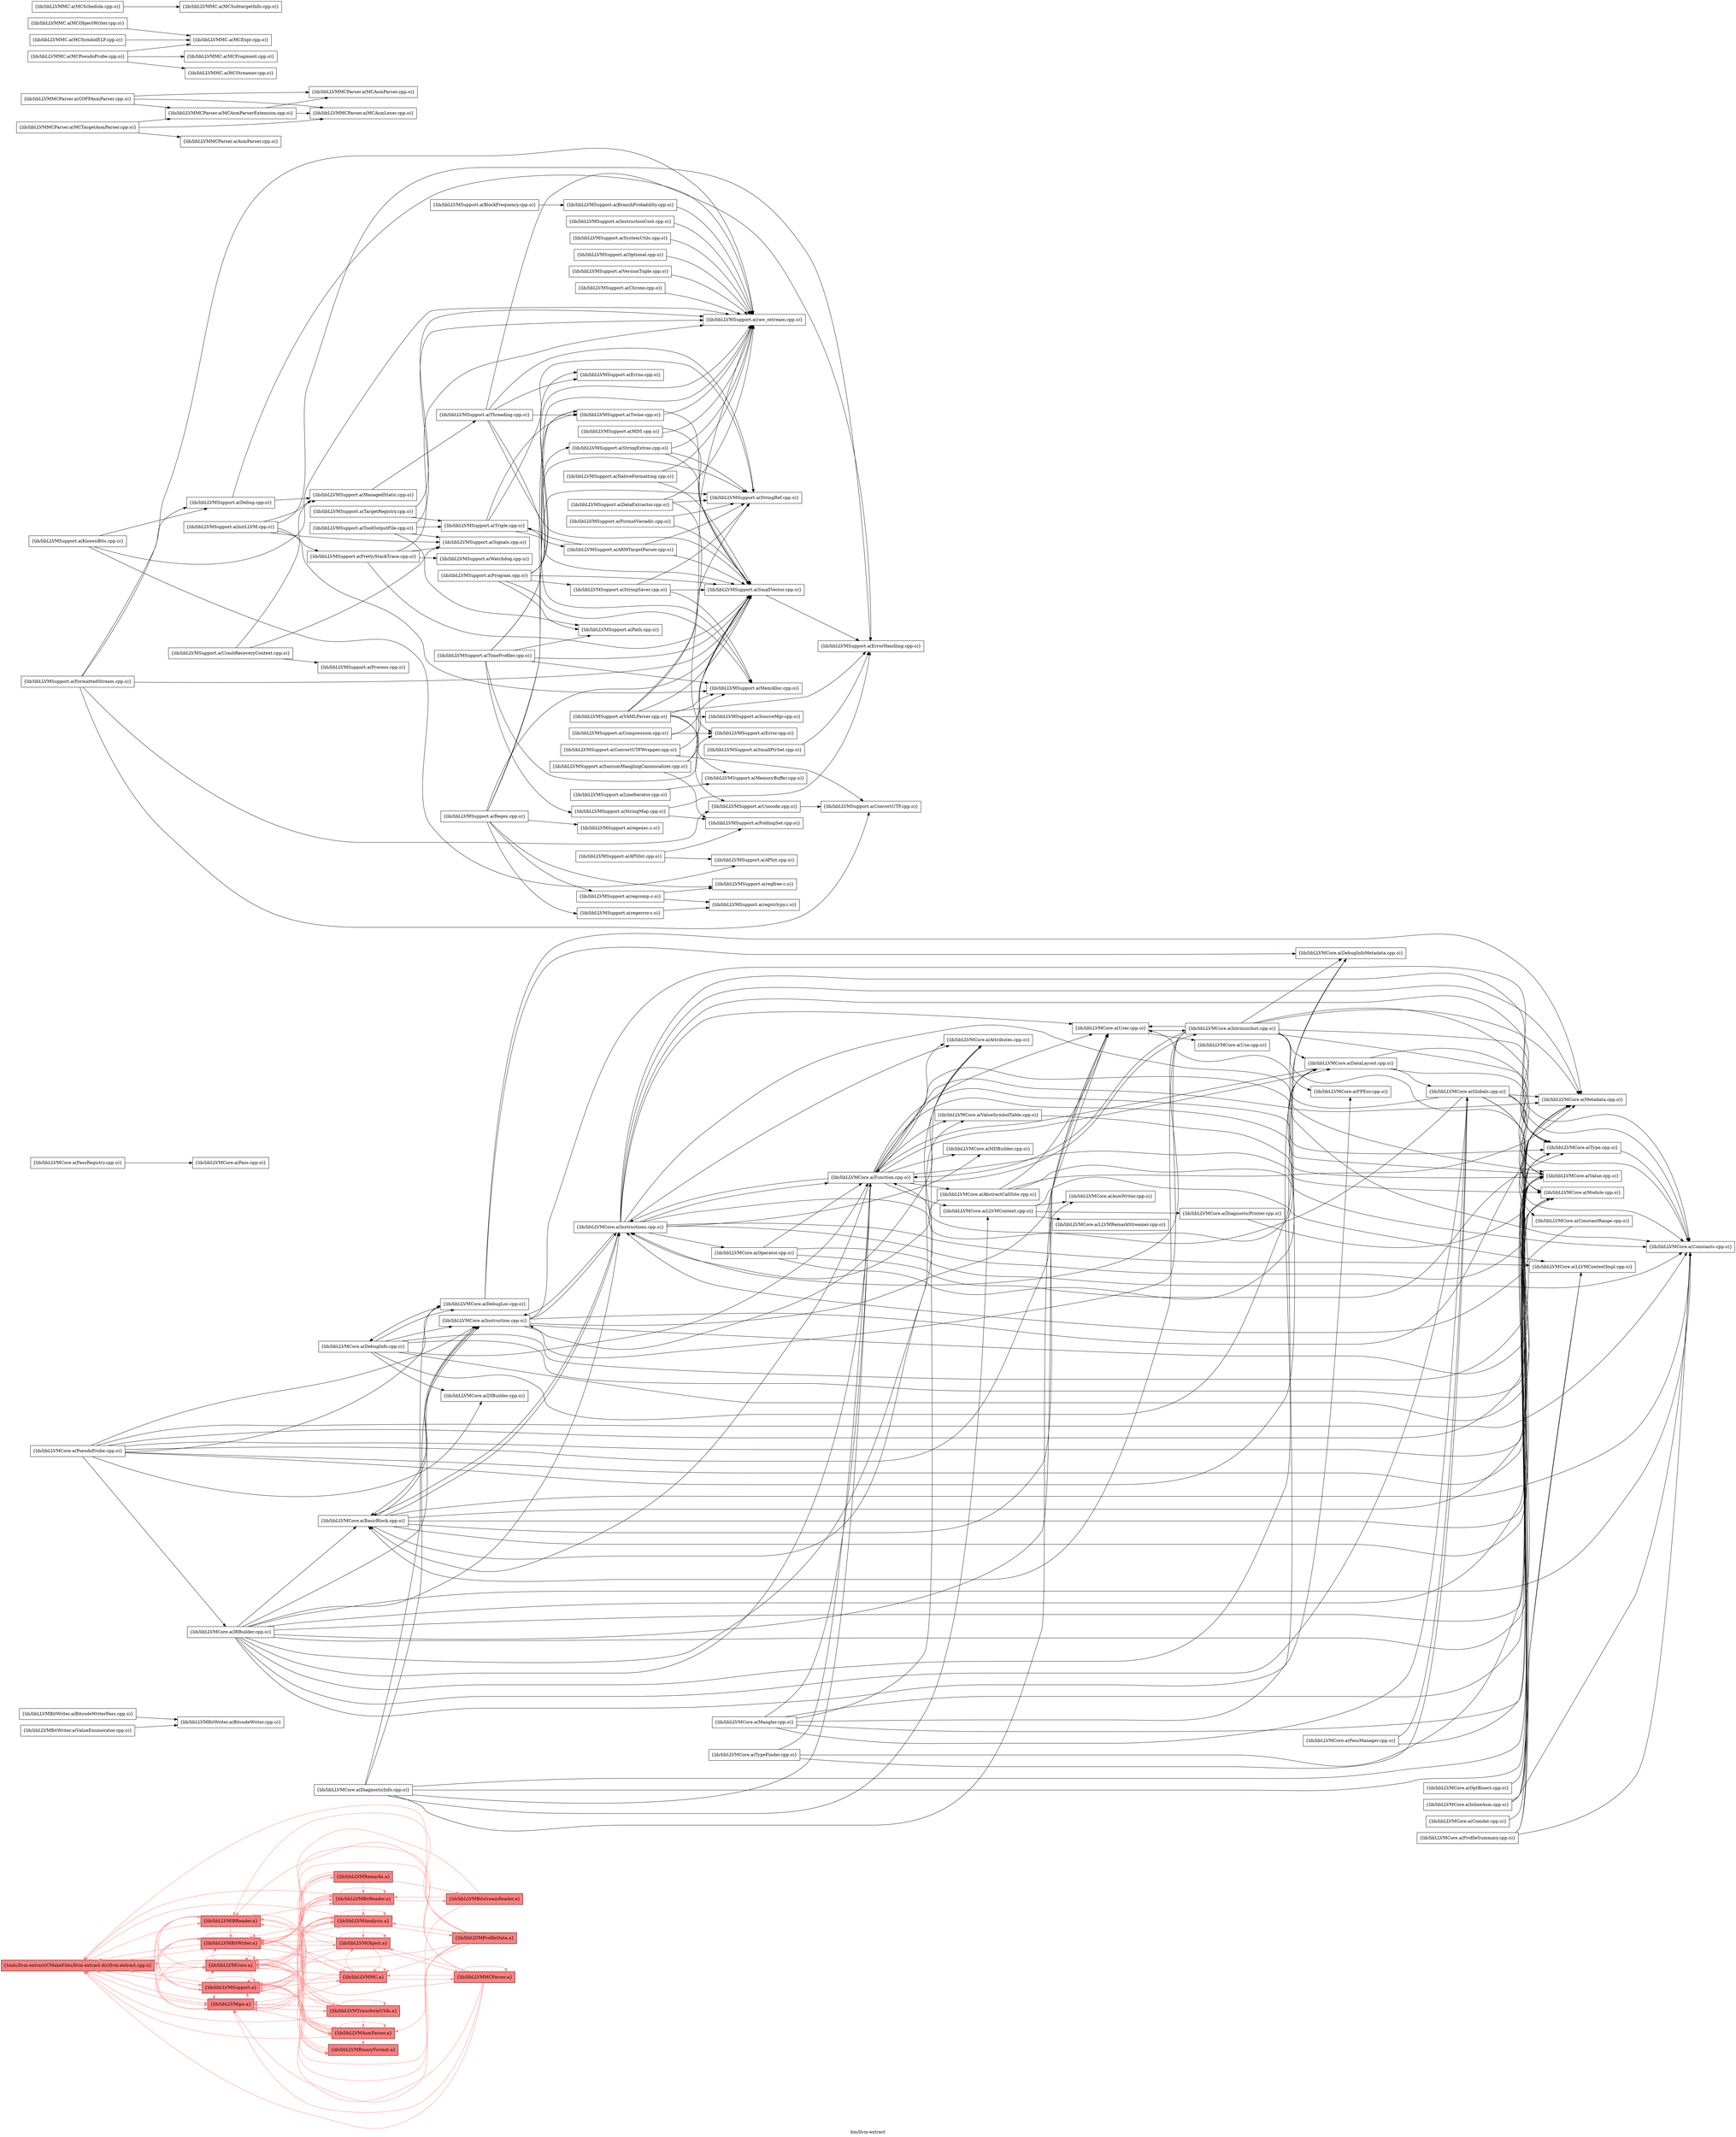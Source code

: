 digraph "bin/llvm-extract" {
	label="bin/llvm-extract";
	rankdir="LR"
	{ rank=same; Node0x55b0ebd87ef8;  }
	{ rank=same; Node0x55b0ebd87db8; Node0x55b0ebd86e68; Node0x55b0ebd87458; Node0x55b0ebd88c68; Node0x55b0ebd891b8;  }
	{ rank=same; Node0x55b0ebd8e2a8; Node0x55b0ebd8c098; Node0x55b0ebd8cea8; Node0x55b0ebd89b18; Node0x55b0ebd89f28; Node0x55b0ebd8f568; Node0x55b0ebd8cdb8; Node0x55b0ebd8c4a8;  }

	Node0x55b0ebd87ef8 [shape=record,shape=box,style=filled,fillcolor="1.000000 0.5 1",group=1,label="{tools/llvm-extract/CMakeFiles/llvm-extract.dir/llvm-extract.cpp.o}"];
	Node0x55b0ebd87ef8 -> Node0x55b0ebd87db8[color="1.000000 0.5 1"];
	Node0x55b0ebd87ef8 -> Node0x55b0ebd86e68[color="1.000000 0.5 1"];
	Node0x55b0ebd87ef8 -> Node0x55b0ebd87458[color="1.000000 0.5 1"];
	Node0x55b0ebd87ef8 -> Node0x55b0ebd88c68[color="1.000000 0.5 1"];
	Node0x55b0ebd87ef8 -> Node0x55b0ebd891b8[color="1.000000 0.5 1"];
	Node0x55b0ebd87db8 [shape=record,shape=box,style=filled,fillcolor="1.000000 0.5 1",group=1,label="{lib/libLLVMBitWriter.a}"];
	Node0x55b0ebd87db8 -> Node0x55b0ebd86e68[color="1.000000 0.5 1"];
	Node0x55b0ebd87db8 -> Node0x55b0ebd891b8[color="1.000000 0.5 1"];
	Node0x55b0ebd87db8 -> Node0x55b0ebd8e2a8[color="1.000000 0.5 1"];
	Node0x55b0ebd87db8 -> Node0x55b0ebd87ef8[color="1.000000 0.5 1"];
	Node0x55b0ebd87db8 -> Node0x55b0ebd87db8[color="1.000000 0.5 1"];
	Node0x55b0ebd87db8 -> Node0x55b0ebd8c098[color="1.000000 0.5 1"];
	Node0x55b0ebd87db8 -> Node0x55b0ebd8cea8[color="1.000000 0.5 1"];
	Node0x55b0ebd86e68 [shape=record,shape=box,style=filled,fillcolor="1.000000 0.5 1",group=1,label="{lib/libLLVMCore.a}"];
	Node0x55b0ebd86e68 -> Node0x55b0ebd87ef8[color="1.000000 0.5 1"];
	Node0x55b0ebd86e68 -> Node0x55b0ebd87db8[color="1.000000 0.5 1"];
	Node0x55b0ebd86e68 -> Node0x55b0ebd86e68[color="1.000000 0.5 1"];
	Node0x55b0ebd86e68 -> Node0x55b0ebd891b8[color="1.000000 0.5 1"];
	Node0x55b0ebd86e68 -> Node0x55b0ebd89b18[color="1.000000 0.5 1"];
	Node0x55b0ebd86e68 -> Node0x55b0ebd89f28[color="1.000000 0.5 1"];
	Node0x55b0ebd86e68 -> Node0x55b0ebd8f568[color="1.000000 0.5 1"];
	Node0x55b0ebd86e68 -> Node0x55b0ebd87458[color="1.000000 0.5 1"];
	Node0x55b0ebd87458 [shape=record,shape=box,style=filled,fillcolor="1.000000 0.5 1",group=1,label="{lib/libLLVMipo.a}"];
	Node0x55b0ebd87458 -> Node0x55b0ebd87ef8[color="1.000000 0.5 1"];
	Node0x55b0ebd87458 -> Node0x55b0ebd87db8[color="1.000000 0.5 1"];
	Node0x55b0ebd87458 -> Node0x55b0ebd86e68[color="1.000000 0.5 1"];
	Node0x55b0ebd87458 -> Node0x55b0ebd891b8[color="1.000000 0.5 1"];
	Node0x55b0ebd87458 -> Node0x55b0ebd8cdb8[color="1.000000 0.5 1"];
	Node0x55b0ebd87458 -> Node0x55b0ebd8e2a8[color="1.000000 0.5 1"];
	Node0x55b0ebd88c68 [shape=record,shape=box,style=filled,fillcolor="1.000000 0.5 1",group=1,label="{lib/libLLVMIRReader.a}"];
	Node0x55b0ebd88c68 -> Node0x55b0ebd87db8[color="1.000000 0.5 1"];
	Node0x55b0ebd88c68 -> Node0x55b0ebd86e68[color="1.000000 0.5 1"];
	Node0x55b0ebd88c68 -> Node0x55b0ebd87458[color="1.000000 0.5 1"];
	Node0x55b0ebd88c68 -> Node0x55b0ebd891b8[color="1.000000 0.5 1"];
	Node0x55b0ebd88c68 -> Node0x55b0ebd8f568[color="1.000000 0.5 1"];
	Node0x55b0ebd88c68 -> Node0x55b0ebd8c4a8[color="1.000000 0.5 1"];
	Node0x55b0ebd891b8 [shape=record,shape=box,style=filled,fillcolor="1.000000 0.5 1",group=1,label="{lib/libLLVMSupport.a}"];
	Node0x55b0ebd891b8 -> Node0x55b0ebd87db8[color="1.000000 0.5 1"];
	Node0x55b0ebd891b8 -> Node0x55b0ebd86e68[color="1.000000 0.5 1"];
	Node0x55b0ebd891b8 -> Node0x55b0ebd891b8[color="1.000000 0.5 1"];
	Node0x55b0ebd891b8 -> Node0x55b0ebd87ef8[color="1.000000 0.5 1"];
	Node0x55b0ebd891b8 -> Node0x55b0ebd87458[color="1.000000 0.5 1"];
	Node0x55b0ebd891b8 -> Node0x55b0ebd88c68[color="1.000000 0.5 1"];
	Node0x55b0ebd891b8 -> Node0x55b0ebd8c4a8[color="1.000000 0.5 1"];
	Node0x55b0ebd891b8 -> Node0x55b0ebd8e2a8[color="1.000000 0.5 1"];
	Node0x55b0ebd891b8 -> Node0x55b0ebd8cea8[color="1.000000 0.5 1"];
	Node0x55b0ebd89208 [shape=record,shape=box,group=0,label="{lib/libLLVMBitWriter.a(BitcodeWriterPass.cpp.o)}"];
	Node0x55b0ebd89208 -> Node0x55b0ebd8f1a8;
	Node0x55b0ebd8f1a8 [shape=record,shape=box,group=0,label="{lib/libLLVMBitWriter.a(BitcodeWriter.cpp.o)}"];
	Node0x55b0ebd8e2a8 [shape=record,shape=box,style=filled,fillcolor="1.000000 0.5 1",group=1,label="{lib/libLLVMAnalysis.a}"];
	Node0x55b0ebd8e2a8 -> Node0x55b0ebd87ef8[color="1.000000 0.5 1"];
	Node0x55b0ebd8e2a8 -> Node0x55b0ebd87db8[color="1.000000 0.5 1"];
	Node0x55b0ebd8e2a8 -> Node0x55b0ebd86e68[color="1.000000 0.5 1"];
	Node0x55b0ebd8e2a8 -> Node0x55b0ebd891b8[color="1.000000 0.5 1"];
	Node0x55b0ebd8e2a8 -> Node0x55b0ebd8f568[color="1.000000 0.5 1"];
	Node0x55b0ebd8e2a8 -> Node0x55b0ebd8e2a8[color="1.000000 0.5 1"];
	Node0x55b0ebd8e2a8 -> Node0x55b0ebd8cdb8[color="1.000000 0.5 1"];
	Node0x55b0ebd8e2a8 -> Node0x55b0ebd8c098[color="1.000000 0.5 1"];
	Node0x55b0ebd8e2a8 -> Node0x55b0ebd8b878[color="1.000000 0.5 1"];
	Node0x55b0ebd8e2a8 -> Node0x55b0ebd87458[color="1.000000 0.5 1"];
	Node0x55b0ebd8c098 [shape=record,shape=box,style=filled,fillcolor="1.000000 0.5 1",group=1,label="{lib/libLLVMObject.a}"];
	Node0x55b0ebd8c098 -> Node0x55b0ebd87db8[color="1.000000 0.5 1"];
	Node0x55b0ebd8c098 -> Node0x55b0ebd86e68[color="1.000000 0.5 1"];
	Node0x55b0ebd8c098 -> Node0x55b0ebd88c68[color="1.000000 0.5 1"];
	Node0x55b0ebd8c098 -> Node0x55b0ebd891b8[color="1.000000 0.5 1"];
	Node0x55b0ebd8c098 -> Node0x55b0ebd8c098[color="1.000000 0.5 1"];
	Node0x55b0ebd8c098 -> Node0x55b0ebd8c4a8[color="1.000000 0.5 1"];
	Node0x55b0ebd8c098 -> Node0x55b0ebd8cea8[color="1.000000 0.5 1"];
	Node0x55b0ebd8c098 -> Node0x55b0ebd8c9f8[color="1.000000 0.5 1"];
	Node0x55b0ebd8cea8 [shape=record,shape=box,style=filled,fillcolor="1.000000 0.5 1",group=1,label="{lib/libLLVMMC.a}"];
	Node0x55b0ebd8cea8 -> Node0x55b0ebd86e68[color="1.000000 0.5 1"];
	Node0x55b0ebd8cea8 -> Node0x55b0ebd891b8[color="1.000000 0.5 1"];
	Node0x55b0ebd8cea8 -> Node0x55b0ebd8c098[color="1.000000 0.5 1"];
	Node0x55b0ebd8cea8 -> Node0x55b0ebd8cea8[color="1.000000 0.5 1"];
	Node0x55b0ebd8cea8 -> Node0x55b0ebd87db8[color="1.000000 0.5 1"];
	Node0x55b0ebd8cea8 -> Node0x55b0ebd88c68[color="1.000000 0.5 1"];
	Node0x55b0ebd8cea8 -> Node0x55b0ebd8c9f8[color="1.000000 0.5 1"];
	Node0x55b0ebd8cea8 -> Node0x55b0ebd89b18[color="1.000000 0.5 1"];
	Node0x55b0ebd8cea8 -> Node0x55b0ebd87458[color="1.000000 0.5 1"];
	Node0x55b0ebd8f8d8 [shape=record,shape=box,group=0,label="{lib/libLLVMBitWriter.a(ValueEnumerator.cpp.o)}"];
	Node0x55b0ebd8f8d8 -> Node0x55b0ebd8f1a8;
	Node0x55b0ebd89b18 [shape=record,shape=box,style=filled,fillcolor="1.000000 0.5 1",group=1,label="{lib/libLLVMBinaryFormat.a}"];
	Node0x55b0ebd89b18 -> Node0x55b0ebd86e68[color="1.000000 0.5 1"];
	Node0x55b0ebd89b18 -> Node0x55b0ebd891b8[color="1.000000 0.5 1"];
	Node0x55b0ebd89438 [shape=record,shape=box,group=0,label="{lib/libLLVMCore.a(BasicBlock.cpp.o)}"];
	Node0x55b0ebd89438 -> Node0x55b0ebd8fe28;
	Node0x55b0ebd89438 -> Node0x55b0ebd871d8;
	Node0x55b0ebd89438 -> Node0x55b0ebd89258;
	Node0x55b0ebd89438 -> Node0x55b0ebd8c7c8;
	Node0x55b0ebd89438 -> Node0x55b0ebd908c8;
	Node0x55b0ebd89438 -> Node0x55b0ebd8f298;
	Node0x55b0ebd89438 -> Node0x55b0ebd8d718;
	Node0x55b0ebd89438 -> Node0x55b0ebd8cd68;
	Node0x55b0ebd8fe28 [shape=record,shape=box,group=0,label="{lib/libLLVMCore.a(Constants.cpp.o)}"];
	Node0x55b0ebd871d8 [shape=record,shape=box,group=0,label="{lib/libLLVMCore.a(Instruction.cpp.o)}"];
	Node0x55b0ebd871d8 -> Node0x55b0ebd907d8;
	Node0x55b0ebd871d8 -> Node0x55b0ebd89438;
	Node0x55b0ebd871d8 -> Node0x55b0ebd8fe28;
	Node0x55b0ebd871d8 -> Node0x55b0ebd89258;
	Node0x55b0ebd871d8 -> Node0x55b0ebd8c7c8;
	Node0x55b0ebd871d8 -> Node0x55b0ebd8f298;
	Node0x55b0ebd871d8 -> Node0x55b0ebd8d718;
	Node0x55b0ebd89258 [shape=record,shape=box,group=0,label="{lib/libLLVMCore.a(Instructions.cpp.o)}"];
	Node0x55b0ebd89258 -> Node0x55b0ebd907d8;
	Node0x55b0ebd89258 -> Node0x55b0ebd89438;
	Node0x55b0ebd89258 -> Node0x55b0ebd8fe28;
	Node0x55b0ebd89258 -> Node0x55b0ebd8d808;
	Node0x55b0ebd89258 -> Node0x55b0ebd8dee8;
	Node0x55b0ebd89258 -> Node0x55b0ebd871d8;
	Node0x55b0ebd89258 -> Node0x55b0ebd89d98;
	Node0x55b0ebd89258 -> Node0x55b0ebd8bbe8;
	Node0x55b0ebd89258 -> Node0x55b0ebd8c7c8;
	Node0x55b0ebd89258 -> Node0x55b0ebd8cef8;
	Node0x55b0ebd89258 -> Node0x55b0ebd8d2b8;
	Node0x55b0ebd89258 -> Node0x55b0ebd908c8;
	Node0x55b0ebd89258 -> Node0x55b0ebd8f298;
	Node0x55b0ebd89258 -> Node0x55b0ebd8d718;
	Node0x55b0ebd8c7c8 [shape=record,shape=box,group=0,label="{lib/libLLVMCore.a(Metadata.cpp.o)}"];
	Node0x55b0ebd908c8 [shape=record,shape=box,group=0,label="{lib/libLLVMCore.a(Type.cpp.o)}"];
	Node0x55b0ebd908c8 -> Node0x55b0ebd8fe28;
	Node0x55b0ebd8f298 [shape=record,shape=box,group=0,label="{lib/libLLVMCore.a(User.cpp.o)}"];
	Node0x55b0ebd8f298 -> Node0x55b0ebd88ad8;
	Node0x55b0ebd8f298 -> Node0x55b0ebd8f018;
	Node0x55b0ebd8d718 [shape=record,shape=box,group=0,label="{lib/libLLVMCore.a(Value.cpp.o)}"];
	Node0x55b0ebd8cd68 [shape=record,shape=box,group=0,label="{lib/libLLVMCore.a(ValueSymbolTable.cpp.o)}"];
	Node0x55b0ebd8cd68 -> Node0x55b0ebd8d718;
	Node0x55b0ebd88cb8 [shape=record,shape=box,group=0,label="{lib/libLLVMCore.a(Comdat.cpp.o)}"];
	Node0x55b0ebd88cb8 -> Node0x55b0ebd8cef8;
	Node0x55b0ebd8cef8 [shape=record,shape=box,group=0,label="{lib/libLLVMCore.a(Module.cpp.o)}"];
	Node0x55b0ebd88588 [shape=record,shape=box,group=0,label="{lib/libLLVMCore.a(ConstantRange.cpp.o)}"];
	Node0x55b0ebd88588 -> Node0x55b0ebd89258;
	Node0x55b0ebd8ec58 [shape=record,shape=box,group=0,label="{lib/libLLVMCore.a(DebugLoc.cpp.o)}"];
	Node0x55b0ebd8ec58 -> Node0x55b0ebd90cd8;
	Node0x55b0ebd8ec58 -> Node0x55b0ebd8f3d8;
	Node0x55b0ebd8ec58 -> Node0x55b0ebd8c7c8;
	Node0x55b0ebd90cd8 [shape=record,shape=box,group=0,label="{lib/libLLVMCore.a(DebugInfoMetadata.cpp.o)}"];
	Node0x55b0ebd8f3d8 [shape=record,shape=box,group=0,label="{lib/libLLVMCore.a(DebugInfo.cpp.o)}"];
	Node0x55b0ebd8f3d8 -> Node0x55b0ebd90cd8;
	Node0x55b0ebd8f3d8 -> Node0x55b0ebd8ec58;
	Node0x55b0ebd8f3d8 -> Node0x55b0ebd8f928;
	Node0x55b0ebd8f3d8 -> Node0x55b0ebd8d808;
	Node0x55b0ebd8f3d8 -> Node0x55b0ebd871d8;
	Node0x55b0ebd8f3d8 -> Node0x55b0ebd8c7c8;
	Node0x55b0ebd8f3d8 -> Node0x55b0ebd8cef8;
	Node0x55b0ebd8f3d8 -> Node0x55b0ebd8d718;
	Node0x55b0ebd8f928 [shape=record,shape=box,group=0,label="{lib/libLLVMCore.a(DIBuilder.cpp.o)}"];
	Node0x55b0ebd8d808 [shape=record,shape=box,group=0,label="{lib/libLLVMCore.a(Function.cpp.o)}"];
	Node0x55b0ebd8d808 -> Node0x55b0ebd907d8;
	Node0x55b0ebd8d808 -> Node0x55b0ebd89438;
	Node0x55b0ebd8d808 -> Node0x55b0ebd8fe28;
	Node0x55b0ebd8d808 -> Node0x55b0ebd8dee8;
	Node0x55b0ebd8d808 -> Node0x55b0ebd8e988;
	Node0x55b0ebd8d808 -> Node0x55b0ebd89258;
	Node0x55b0ebd8d808 -> Node0x55b0ebd88ad8;
	Node0x55b0ebd8d808 -> Node0x55b0ebd88628;
	Node0x55b0ebd8d808 -> Node0x55b0ebd8bbe8;
	Node0x55b0ebd8d808 -> Node0x55b0ebd8c7c8;
	Node0x55b0ebd8d808 -> Node0x55b0ebd8cef8;
	Node0x55b0ebd8d808 -> Node0x55b0ebd908c8;
	Node0x55b0ebd8d808 -> Node0x55b0ebd8f298;
	Node0x55b0ebd8d808 -> Node0x55b0ebd8d718;
	Node0x55b0ebd8d808 -> Node0x55b0ebd8cd68;
	Node0x55b0ebd907d8 [shape=record,shape=box,group=0,label="{lib/libLLVMCore.a(Attributes.cpp.o)}"];
	Node0x55b0ebd8dee8 [shape=record,shape=box,group=0,label="{lib/libLLVMCore.a(DataLayout.cpp.o)}"];
	Node0x55b0ebd8dee8 -> Node0x55b0ebd8d808;
	Node0x55b0ebd8dee8 -> Node0x55b0ebd90468;
	Node0x55b0ebd8dee8 -> Node0x55b0ebd8cef8;
	Node0x55b0ebd8dee8 -> Node0x55b0ebd908c8;
	Node0x55b0ebd8e988 [shape=record,shape=box,group=0,label="{lib/libLLVMCore.a(AbstractCallSite.cpp.o)}"];
	Node0x55b0ebd8e988 -> Node0x55b0ebd8fe28;
	Node0x55b0ebd8e988 -> Node0x55b0ebd89258;
	Node0x55b0ebd8e988 -> Node0x55b0ebd8c7c8;
	Node0x55b0ebd8e988 -> Node0x55b0ebd8f298;
	Node0x55b0ebd88ad8 [shape=record,shape=box,group=0,label="{lib/libLLVMCore.a(IntrinsicInst.cpp.o)}"];
	Node0x55b0ebd88ad8 -> Node0x55b0ebd89438;
	Node0x55b0ebd88ad8 -> Node0x55b0ebd8fe28;
	Node0x55b0ebd88ad8 -> Node0x55b0ebd90cd8;
	Node0x55b0ebd88ad8 -> Node0x55b0ebd8d808;
	Node0x55b0ebd88ad8 -> Node0x55b0ebd8dee8;
	Node0x55b0ebd88ad8 -> Node0x55b0ebd88128;
	Node0x55b0ebd88ad8 -> Node0x55b0ebd871d8;
	Node0x55b0ebd88ad8 -> Node0x55b0ebd89258;
	Node0x55b0ebd88ad8 -> Node0x55b0ebd8c7c8;
	Node0x55b0ebd88ad8 -> Node0x55b0ebd8cef8;
	Node0x55b0ebd88ad8 -> Node0x55b0ebd908c8;
	Node0x55b0ebd88ad8 -> Node0x55b0ebd8f298;
	Node0x55b0ebd88ad8 -> Node0x55b0ebd8d718;
	Node0x55b0ebd88628 [shape=record,shape=box,group=0,label="{lib/libLLVMCore.a(LLVMContext.cpp.o)}"];
	Node0x55b0ebd88628 -> Node0x55b0ebd8eca8;
	Node0x55b0ebd88628 -> Node0x55b0ebd8a608;
	Node0x55b0ebd88628 -> Node0x55b0ebd89d98;
	Node0x55b0ebd88628 -> Node0x55b0ebd8ac98;
	Node0x55b0ebd8bbe8 [shape=record,shape=box,group=0,label="{lib/libLLVMCore.a(MDBuilder.cpp.o)}"];
	Node0x55b0ebd90468 [shape=record,shape=box,group=0,label="{lib/libLLVMCore.a(Globals.cpp.o)}"];
	Node0x55b0ebd90468 -> Node0x55b0ebd88588;
	Node0x55b0ebd90468 -> Node0x55b0ebd8fe28;
	Node0x55b0ebd90468 -> Node0x55b0ebd8d808;
	Node0x55b0ebd90468 -> Node0x55b0ebd8c7c8;
	Node0x55b0ebd90468 -> Node0x55b0ebd8cef8;
	Node0x55b0ebd90468 -> Node0x55b0ebd908c8;
	Node0x55b0ebd90468 -> Node0x55b0ebd8f298;
	Node0x55b0ebd90468 -> Node0x55b0ebd8d718;
	Node0x55b0ebd90288 [shape=record,shape=box,group=0,label="{lib/libLLVMCore.a(IRBuilder.cpp.o)}"];
	Node0x55b0ebd90288 -> Node0x55b0ebd907d8;
	Node0x55b0ebd90288 -> Node0x55b0ebd89438;
	Node0x55b0ebd90288 -> Node0x55b0ebd8fe28;
	Node0x55b0ebd90288 -> Node0x55b0ebd8d808;
	Node0x55b0ebd90288 -> Node0x55b0ebd8dee8;
	Node0x55b0ebd90288 -> Node0x55b0ebd90468;
	Node0x55b0ebd90288 -> Node0x55b0ebd88128;
	Node0x55b0ebd90288 -> Node0x55b0ebd871d8;
	Node0x55b0ebd90288 -> Node0x55b0ebd89258;
	Node0x55b0ebd90288 -> Node0x55b0ebd8c7c8;
	Node0x55b0ebd90288 -> Node0x55b0ebd908c8;
	Node0x55b0ebd90288 -> Node0x55b0ebd8f298;
	Node0x55b0ebd90288 -> Node0x55b0ebd8d718;
	Node0x55b0ebd88128 [shape=record,shape=box,group=0,label="{lib/libLLVMCore.a(FPEnv.cpp.o)}"];
	Node0x55b0ebd89d98 [shape=record,shape=box,group=0,label="{lib/libLLVMCore.a(LLVMContextImpl.cpp.o)}"];
	Node0x55b0ebd8d2b8 [shape=record,shape=box,group=0,label="{lib/libLLVMCore.a(Operator.cpp.o)}"];
	Node0x55b0ebd8d2b8 -> Node0x55b0ebd8fe28;
	Node0x55b0ebd8d2b8 -> Node0x55b0ebd8d808;
	Node0x55b0ebd8d2b8 -> Node0x55b0ebd8dee8;
	Node0x55b0ebd8d2b8 -> Node0x55b0ebd908c8;
	Node0x55b0ebd8eca8 [shape=record,shape=box,group=0,label="{lib/libLLVMCore.a(AsmWriter.cpp.o)}"];
	Node0x55b0ebd8a608 [shape=record,shape=box,group=0,label="{lib/libLLVMCore.a(DiagnosticPrinter.cpp.o)}"];
	Node0x55b0ebd8a608 -> Node0x55b0ebd8d718;
	Node0x55b0ebd8ac98 [shape=record,shape=box,group=0,label="{lib/libLLVMCore.a(LLVMRemarkStreamer.cpp.o)}"];
	Node0x55b0ebd89de8 [shape=record,shape=box,group=0,label="{lib/libLLVMCore.a(DiagnosticInfo.cpp.o)}"];
	Node0x55b0ebd89de8 -> Node0x55b0ebd8eca8;
	Node0x55b0ebd89de8 -> Node0x55b0ebd8ec58;
	Node0x55b0ebd89de8 -> Node0x55b0ebd8d808;
	Node0x55b0ebd89de8 -> Node0x55b0ebd871d8;
	Node0x55b0ebd89de8 -> Node0x55b0ebd88628;
	Node0x55b0ebd89de8 -> Node0x55b0ebd8c7c8;
	Node0x55b0ebd89de8 -> Node0x55b0ebd8d718;
	Node0x55b0ebd89f28 [shape=record,shape=box,style=filled,fillcolor="1.000000 0.5 1",group=1,label="{lib/libLLVMRemarks.a}"];
	Node0x55b0ebd89f28 -> Node0x55b0ebd891b8[color="1.000000 0.5 1"];
	Node0x55b0ebd89f28 -> Node0x55b0ebd87db8[color="1.000000 0.5 1"];
	Node0x55b0ebd89f28 -> Node0x55b0ebd86e68[color="1.000000 0.5 1"];
	Node0x55b0ebd89f28 -> Node0x55b0ebd8c4a8[color="1.000000 0.5 1"];
	Node0x55b0ebd89f28 -> Node0x55b0ebd87458[color="1.000000 0.5 1"];
	Node0x55b0ebd89f28 -> Node0x55b0ebd8a478[color="1.000000 0.5 1"];
	Node0x55b0ebd8e438 [shape=record,shape=box,group=0,label="{lib/libLLVMCore.a(OptBisect.cpp.o)}"];
	Node0x55b0ebd8e438 -> Node0x55b0ebd89d98;
	Node0x55b0ebd88a38 [shape=record,shape=box,group=0,label="{lib/libLLVMCore.a(PassManager.cpp.o)}"];
	Node0x55b0ebd88a38 -> Node0x55b0ebd90468;
	Node0x55b0ebd88a38 -> Node0x55b0ebd8d718;
	Node0x55b0ebd87278 [shape=record,shape=box,group=0,label="{lib/libLLVMCore.a(PassRegistry.cpp.o)}"];
	Node0x55b0ebd87278 -> Node0x55b0ebd8ecf8;
	Node0x55b0ebd8ecf8 [shape=record,shape=box,group=0,label="{lib/libLLVMCore.a(Pass.cpp.o)}"];
	Node0x55b0ebd901e8 [shape=record,shape=box,group=0,label="{lib/libLLVMCore.a(ProfileSummary.cpp.o)}"];
	Node0x55b0ebd901e8 -> Node0x55b0ebd8fe28;
	Node0x55b0ebd901e8 -> Node0x55b0ebd8c7c8;
	Node0x55b0ebd901e8 -> Node0x55b0ebd908c8;
	Node0x55b0ebd90b98 [shape=record,shape=box,group=0,label="{lib/libLLVMCore.a(TypeFinder.cpp.o)}"];
	Node0x55b0ebd90b98 -> Node0x55b0ebd8d808;
	Node0x55b0ebd90b98 -> Node0x55b0ebd90468;
	Node0x55b0ebd90b98 -> Node0x55b0ebd8c7c8;
	Node0x55b0ebd8f018 [shape=record,shape=box,group=0,label="{lib/libLLVMCore.a(Use.cpp.o)}"];
	Node0x55b0ebd8cdb8 [shape=record,shape=box,style=filled,fillcolor="1.000000 0.5 1",group=1,label="{lib/libLLVMTransformUtils.a}"];
	Node0x55b0ebd8cdb8 -> Node0x55b0ebd86e68[color="1.000000 0.5 1"];
	Node0x55b0ebd8cdb8 -> Node0x55b0ebd891b8[color="1.000000 0.5 1"];
	Node0x55b0ebd8cdb8 -> Node0x55b0ebd8e2a8[color="1.000000 0.5 1"];
	Node0x55b0ebd8cdb8 -> Node0x55b0ebd87db8[color="1.000000 0.5 1"];
	Node0x55b0ebd8cdb8 -> Node0x55b0ebd8f568[color="1.000000 0.5 1"];
	Node0x55b0ebd8cdb8 -> Node0x55b0ebd87ef8[color="1.000000 0.5 1"];
	Node0x55b0ebd8cdb8 -> Node0x55b0ebd8cdb8[color="1.000000 0.5 1"];
	Node0x55b0ebd8cdb8 -> Node0x55b0ebd87458[color="1.000000 0.5 1"];
	Node0x55b0ebd8f568 [shape=record,shape=box,style=filled,fillcolor="1.000000 0.5 1",group=1,label="{lib/libLLVMAsmParser.a}"];
	Node0x55b0ebd8f568 -> Node0x55b0ebd87db8[color="1.000000 0.5 1"];
	Node0x55b0ebd8f568 -> Node0x55b0ebd86e68[color="1.000000 0.5 1"];
	Node0x55b0ebd8f568 -> Node0x55b0ebd87458[color="1.000000 0.5 1"];
	Node0x55b0ebd8f568 -> Node0x55b0ebd88c68[color="1.000000 0.5 1"];
	Node0x55b0ebd8f568 -> Node0x55b0ebd891b8[color="1.000000 0.5 1"];
	Node0x55b0ebd8f568 -> Node0x55b0ebd8f568[color="1.000000 0.5 1"];
	Node0x55b0ebd8f568 -> Node0x55b0ebd87ef8[color="1.000000 0.5 1"];
	Node0x55b0ebd8f568 -> Node0x55b0ebd89b18[color="1.000000 0.5 1"];
	Node0x55b0ebd8c4a8 [shape=record,shape=box,style=filled,fillcolor="1.000000 0.5 1",group=1,label="{lib/libLLVMBitReader.a}"];
	Node0x55b0ebd8c4a8 -> Node0x55b0ebd87ef8[color="1.000000 0.5 1"];
	Node0x55b0ebd8c4a8 -> Node0x55b0ebd87db8[color="1.000000 0.5 1"];
	Node0x55b0ebd8c4a8 -> Node0x55b0ebd86e68[color="1.000000 0.5 1"];
	Node0x55b0ebd8c4a8 -> Node0x55b0ebd87458[color="1.000000 0.5 1"];
	Node0x55b0ebd8c4a8 -> Node0x55b0ebd891b8[color="1.000000 0.5 1"];
	Node0x55b0ebd8c4a8 -> Node0x55b0ebd8f568[color="1.000000 0.5 1"];
	Node0x55b0ebd8c4a8 -> Node0x55b0ebd8e2a8[color="1.000000 0.5 1"];
	Node0x55b0ebd8c4a8 -> Node0x55b0ebd8c4a8[color="1.000000 0.5 1"];
	Node0x55b0ebd8c4a8 -> Node0x55b0ebd8a478[color="1.000000 0.5 1"];
	Node0x55b0ebd87f98 [shape=record,shape=box,group=0,label="{lib/libLLVMSupport.a(Chrono.cpp.o)}"];
	Node0x55b0ebd87f98 -> Node0x55b0ebd8f388;
	Node0x55b0ebd8f388 [shape=record,shape=box,group=0,label="{lib/libLLVMSupport.a(raw_ostream.cpp.o)}"];
	Node0x55b0ebd87b88 [shape=record,shape=box,group=0,label="{lib/libLLVMSupport.a(ConvertUTFWrapper.cpp.o)}"];
	Node0x55b0ebd87b88 -> Node0x55b0ebd90828;
	Node0x55b0ebd87b88 -> Node0x55b0ebd88b28;
	Node0x55b0ebd90828 [shape=record,shape=box,group=0,label="{lib/libLLVMSupport.a(ConvertUTF.cpp.o)}"];
	Node0x55b0ebd88b28 [shape=record,shape=box,group=0,label="{lib/libLLVMSupport.a(SmallVector.cpp.o)}"];
	Node0x55b0ebd88b28 -> Node0x55b0ebd8f658;
	Node0x55b0ebd8fb08 [shape=record,shape=box,group=0,label="{lib/libLLVMSupport.a(Debug.cpp.o)}"];
	Node0x55b0ebd8fb08 -> Node0x55b0ebd8dbc8;
	Node0x55b0ebd8fb08 -> Node0x55b0ebd8f388;
	Node0x55b0ebd8dbc8 [shape=record,shape=box,group=0,label="{lib/libLLVMSupport.a(ManagedStatic.cpp.o)}"];
	Node0x55b0ebd8dbc8 -> Node0x55b0ebd8d268;
	Node0x55b0ebd8ef28 [shape=record,shape=box,group=0,label="{lib/libLLVMSupport.a(FormattedStream.cpp.o)}"];
	Node0x55b0ebd8ef28 -> Node0x55b0ebd90828;
	Node0x55b0ebd8ef28 -> Node0x55b0ebd8fb08;
	Node0x55b0ebd8ef28 -> Node0x55b0ebd88b28;
	Node0x55b0ebd8ef28 -> Node0x55b0ebd8fe78;
	Node0x55b0ebd8ef28 -> Node0x55b0ebd8f388;
	Node0x55b0ebd8fe78 [shape=record,shape=box,group=0,label="{lib/libLLVMSupport.a(Unicode.cpp.o)}"];
	Node0x55b0ebd8fe78 -> Node0x55b0ebd90828;
	Node0x55b0ebd8e208 [shape=record,shape=box,group=0,label="{lib/libLLVMSupport.a(FormatVariadic.cpp.o)}"];
	Node0x55b0ebd8e208 -> Node0x55b0ebd88b28;
	Node0x55b0ebd8e208 -> Node0x55b0ebd8aec8;
	Node0x55b0ebd8aec8 [shape=record,shape=box,group=0,label="{lib/libLLVMSupport.a(StringRef.cpp.o)}"];
	Node0x55b0ebd8c908 [shape=record,shape=box,group=0,label="{lib/libLLVMSupport.a(InitLLVM.cpp.o)}"];
	Node0x55b0ebd8c908 -> Node0x55b0ebd8f658;
	Node0x55b0ebd8c908 -> Node0x55b0ebd8dbc8;
	Node0x55b0ebd8c908 -> Node0x55b0ebd8dda8;
	Node0x55b0ebd8c908 -> Node0x55b0ebd8b0f8;
	Node0x55b0ebd8c908 -> Node0x55b0ebd8bff8;
	Node0x55b0ebd8f658 [shape=record,shape=box,group=0,label="{lib/libLLVMSupport.a(ErrorHandling.cpp.o)}"];
	Node0x55b0ebd8dda8 [shape=record,shape=box,group=0,label="{lib/libLLVMSupport.a(MemAlloc.cpp.o)}"];
	Node0x55b0ebd8b0f8 [shape=record,shape=box,group=0,label="{lib/libLLVMSupport.a(PrettyStackTrace.cpp.o)}"];
	Node0x55b0ebd8b0f8 -> Node0x55b0ebd88b28;
	Node0x55b0ebd8b0f8 -> Node0x55b0ebd8f388;
	Node0x55b0ebd8b0f8 -> Node0x55b0ebd8bff8;
	Node0x55b0ebd8b0f8 -> Node0x55b0ebd8df88;
	Node0x55b0ebd8bff8 [shape=record,shape=box,group=0,label="{lib/libLLVMSupport.a(Signals.cpp.o)}"];
	Node0x55b0ebd8f5b8 [shape=record,shape=box,group=0,label="{lib/libLLVMSupport.a(InstructionCost.cpp.o)}"];
	Node0x55b0ebd8f5b8 -> Node0x55b0ebd8f388;
	Node0x55b0ebd8d268 [shape=record,shape=box,group=0,label="{lib/libLLVMSupport.a(Threading.cpp.o)}"];
	Node0x55b0ebd8d268 -> Node0x55b0ebd8f658;
	Node0x55b0ebd8d268 -> Node0x55b0ebd8dda8;
	Node0x55b0ebd8d268 -> Node0x55b0ebd88b28;
	Node0x55b0ebd8d268 -> Node0x55b0ebd8aec8;
	Node0x55b0ebd8d268 -> Node0x55b0ebd87868;
	Node0x55b0ebd8d268 -> Node0x55b0ebd8ea28;
	Node0x55b0ebd8c638 [shape=record,shape=box,group=0,label="{lib/libLLVMSupport.a(MD5.cpp.o)}"];
	Node0x55b0ebd8c638 -> Node0x55b0ebd88b28;
	Node0x55b0ebd8c638 -> Node0x55b0ebd8f388;
	Node0x55b0ebd8c8b8 [shape=record,shape=box,group=0,label="{lib/libLLVMSupport.a(NativeFormatting.cpp.o)}"];
	Node0x55b0ebd8c8b8 -> Node0x55b0ebd88b28;
	Node0x55b0ebd8c8b8 -> Node0x55b0ebd8f388;
	Node0x55b0ebd8df88 [shape=record,shape=box,group=0,label="{lib/libLLVMSupport.a(Watchdog.cpp.o)}"];
	Node0x55b0ebd8b508 [shape=record,shape=box,group=0,label="{lib/libLLVMSupport.a(Regex.cpp.o)}"];
	Node0x55b0ebd8b508 -> Node0x55b0ebd88b28;
	Node0x55b0ebd8b508 -> Node0x55b0ebd8aec8;
	Node0x55b0ebd8b508 -> Node0x55b0ebd87868;
	Node0x55b0ebd8b508 -> Node0x55b0ebd8b378;
	Node0x55b0ebd8b508 -> Node0x55b0ebd8aba8;
	Node0x55b0ebd8b508 -> Node0x55b0ebd8b8c8;
	Node0x55b0ebd8b508 -> Node0x55b0ebd8cae8;
	Node0x55b0ebd87868 [shape=record,shape=box,group=0,label="{lib/libLLVMSupport.a(Twine.cpp.o)}"];
	Node0x55b0ebd87868 -> Node0x55b0ebd88b28;
	Node0x55b0ebd87868 -> Node0x55b0ebd8f388;
	Node0x55b0ebd8b378 [shape=record,shape=box,group=0,label="{lib/libLLVMSupport.a(regcomp.c.o)}"];
	Node0x55b0ebd8b378 -> Node0x55b0ebd8cae8;
	Node0x55b0ebd8b378 -> Node0x55b0ebd8d218;
	Node0x55b0ebd8aba8 [shape=record,shape=box,group=0,label="{lib/libLLVMSupport.a(regerror.c.o)}"];
	Node0x55b0ebd8aba8 -> Node0x55b0ebd8d218;
	Node0x55b0ebd8b8c8 [shape=record,shape=box,group=0,label="{lib/libLLVMSupport.a(regexec.c.o)}"];
	Node0x55b0ebd8cae8 [shape=record,shape=box,group=0,label="{lib/libLLVMSupport.a(regfree.c.o)}"];
	Node0x55b0ebd8a658 [shape=record,shape=box,group=0,label="{lib/libLLVMSupport.a(SmallPtrSet.cpp.o)}"];
	Node0x55b0ebd8a658 -> Node0x55b0ebd8f658;
	Node0x55b0ebd89898 [shape=record,shape=box,group=0,label="{lib/libLLVMSupport.a(StringExtras.cpp.o)}"];
	Node0x55b0ebd89898 -> Node0x55b0ebd88b28;
	Node0x55b0ebd89898 -> Node0x55b0ebd8aec8;
	Node0x55b0ebd89898 -> Node0x55b0ebd8f388;
	Node0x55b0ebd8aa18 [shape=record,shape=box,group=0,label="{lib/libLLVMSupport.a(StringMap.cpp.o)}"];
	Node0x55b0ebd8aa18 -> Node0x55b0ebd8f658;
	Node0x55b0ebd8aa18 -> Node0x55b0ebd8e9d8;
	Node0x55b0ebd8e9d8 [shape=record,shape=box,group=0,label="{lib/libLLVMSupport.a(FoldingSet.cpp.o)}"];
	Node0x55b0ebd8b198 [shape=record,shape=box,group=0,label="{lib/libLLVMSupport.a(StringSaver.cpp.o)}"];
	Node0x55b0ebd8b198 -> Node0x55b0ebd8dda8;
	Node0x55b0ebd8b198 -> Node0x55b0ebd88b28;
	Node0x55b0ebd8b198 -> Node0x55b0ebd8aec8;
	Node0x55b0ebd8bc38 [shape=record,shape=box,group=0,label="{lib/libLLVMSupport.a(SystemUtils.cpp.o)}"];
	Node0x55b0ebd8bc38 -> Node0x55b0ebd8f388;
	Node0x55b0ebd8c818 [shape=record,shape=box,group=0,label="{lib/libLLVMSupport.a(TimeProfiler.cpp.o)}"];
	Node0x55b0ebd8c818 -> Node0x55b0ebd902d8;
	Node0x55b0ebd8c818 -> Node0x55b0ebd8dda8;
	Node0x55b0ebd8c818 -> Node0x55b0ebd88b28;
	Node0x55b0ebd8c818 -> Node0x55b0ebd8aa18;
	Node0x55b0ebd8c818 -> Node0x55b0ebd87868;
	Node0x55b0ebd8c818 -> Node0x55b0ebd8f388;
	Node0x55b0ebd8c818 -> Node0x55b0ebd8e118;
	Node0x55b0ebd902d8 [shape=record,shape=box,group=0,label="{lib/libLLVMSupport.a(Error.cpp.o)}"];
	Node0x55b0ebd8e118 [shape=record,shape=box,group=0,label="{lib/libLLVMSupport.a(Path.cpp.o)}"];
	Node0x55b0ebd88e98 [shape=record,shape=box,group=0,label="{lib/libLLVMSupport.a(ToolOutputFile.cpp.o)}"];
	Node0x55b0ebd88e98 -> Node0x55b0ebd87318;
	Node0x55b0ebd88e98 -> Node0x55b0ebd8f388;
	Node0x55b0ebd88e98 -> Node0x55b0ebd8e118;
	Node0x55b0ebd88e98 -> Node0x55b0ebd8bff8;
	Node0x55b0ebd87318 [shape=record,shape=box,group=0,label="{lib/libLLVMSupport.a(Triple.cpp.o)}"];
	Node0x55b0ebd87318 -> Node0x55b0ebd88b28;
	Node0x55b0ebd87318 -> Node0x55b0ebd8aec8;
	Node0x55b0ebd87318 -> Node0x55b0ebd87548;
	Node0x55b0ebd87318 -> Node0x55b0ebd87868;
	Node0x55b0ebd87548 [shape=record,shape=box,group=0,label="{lib/libLLVMSupport.a(ARMTargetParser.cpp.o)}"];
	Node0x55b0ebd87548 -> Node0x55b0ebd88b28;
	Node0x55b0ebd87548 -> Node0x55b0ebd8aec8;
	Node0x55b0ebd87548 -> Node0x55b0ebd87318;
	Node0x55b0ebd8f608 [shape=record,shape=box,group=0,label="{lib/libLLVMSupport.a(YAMLParser.cpp.o)}"];
	Node0x55b0ebd8f608 -> Node0x55b0ebd8f658;
	Node0x55b0ebd8f608 -> Node0x55b0ebd8dda8;
	Node0x55b0ebd8f608 -> Node0x55b0ebd8c2c8;
	Node0x55b0ebd8f608 -> Node0x55b0ebd88b28;
	Node0x55b0ebd8f608 -> Node0x55b0ebd89348;
	Node0x55b0ebd8f608 -> Node0x55b0ebd8aec8;
	Node0x55b0ebd8f608 -> Node0x55b0ebd8fe78;
	Node0x55b0ebd8f608 -> Node0x55b0ebd8f388;
	Node0x55b0ebd8c2c8 [shape=record,shape=box,group=0,label="{lib/libLLVMSupport.a(MemoryBuffer.cpp.o)}"];
	Node0x55b0ebd89348 [shape=record,shape=box,group=0,label="{lib/libLLVMSupport.a(SourceMgr.cpp.o)}"];
	Node0x55b0ebd8d218 [shape=record,shape=box,group=0,label="{lib/libLLVMSupport.a(regstrlcpy.c.o)}"];
	Node0x55b0ebd8d9e8 [shape=record,shape=box,group=0,label="{lib/libLLVMSupport.a(CrashRecoveryContext.cpp.o)}"];
	Node0x55b0ebd8d9e8 -> Node0x55b0ebd8dbc8;
	Node0x55b0ebd8d9e8 -> Node0x55b0ebd8d498;
	Node0x55b0ebd8d9e8 -> Node0x55b0ebd8bff8;
	Node0x55b0ebd8d498 [shape=record,shape=box,group=0,label="{lib/libLLVMSupport.a(Process.cpp.o)}"];
	Node0x55b0ebd8f748 [shape=record,shape=box,group=0,label="{lib/libLLVMSupport.a(Program.cpp.o)}"];
	Node0x55b0ebd8f748 -> Node0x55b0ebd8dda8;
	Node0x55b0ebd8f748 -> Node0x55b0ebd88b28;
	Node0x55b0ebd8f748 -> Node0x55b0ebd89898;
	Node0x55b0ebd8f748 -> Node0x55b0ebd8b198;
	Node0x55b0ebd8f748 -> Node0x55b0ebd8aec8;
	Node0x55b0ebd8f748 -> Node0x55b0ebd8f388;
	Node0x55b0ebd8f748 -> Node0x55b0ebd8e118;
	Node0x55b0ebd8f748 -> Node0x55b0ebd8ea28;
	Node0x55b0ebd8ea28 [shape=record,shape=box,group=0,label="{lib/libLLVMSupport.a(Errno.cpp.o)}"];
	Node0x55b0ebd8cc78 [shape=record,shape=box,group=0,label="{lib/libLLVMSupport.a(TargetRegistry.cpp.o)}"];
	Node0x55b0ebd8cc78 -> Node0x55b0ebd87318;
	Node0x55b0ebd8cc78 -> Node0x55b0ebd8f388;
	Node0x55b0ebd8a8d8 [shape=record,shape=box,group=0,label="{lib/libLLVMSupport.a(APSInt.cpp.o)}"];
	Node0x55b0ebd8a8d8 -> Node0x55b0ebd8b418;
	Node0x55b0ebd8a8d8 -> Node0x55b0ebd8e9d8;
	Node0x55b0ebd8b418 [shape=record,shape=box,group=0,label="{lib/libLLVMSupport.a(APInt.cpp.o)}"];
	Node0x55b0ebd8e168 [shape=record,shape=box,group=0,label="{lib/libLLVMCore.a(InlineAsm.cpp.o)}"];
	Node0x55b0ebd8e168 -> Node0x55b0ebd8fe28;
	Node0x55b0ebd8e168 -> Node0x55b0ebd89d98;
	Node0x55b0ebd8e168 -> Node0x55b0ebd908c8;
	Node0x55b0ebd8e168 -> Node0x55b0ebd8d718;
	Node0x55b0ebd8cc28 [shape=record,shape=box,group=0,label="{lib/libLLVMCore.a(PseudoProbe.cpp.o)}"];
	Node0x55b0ebd8cc28 -> Node0x55b0ebd8fe28;
	Node0x55b0ebd8cc28 -> Node0x55b0ebd90cd8;
	Node0x55b0ebd8cc28 -> Node0x55b0ebd8ec58;
	Node0x55b0ebd8cc28 -> Node0x55b0ebd8f928;
	Node0x55b0ebd8cc28 -> Node0x55b0ebd90288;
	Node0x55b0ebd8cc28 -> Node0x55b0ebd871d8;
	Node0x55b0ebd8cc28 -> Node0x55b0ebd8c7c8;
	Node0x55b0ebd8cc28 -> Node0x55b0ebd908c8;
	Node0x55b0ebd8cc28 -> Node0x55b0ebd8f298;
	Node0x55b0ebd8cc28 -> Node0x55b0ebd8d718;
	Node0x55b0ebd90238 [shape=record,shape=box,group=0,label="{lib/libLLVMSupport.a(BlockFrequency.cpp.o)}"];
	Node0x55b0ebd90238 -> Node0x55b0ebd904b8;
	Node0x55b0ebd904b8 [shape=record,shape=box,group=0,label="{lib/libLLVMSupport.a(BranchProbability.cpp.o)}"];
	Node0x55b0ebd904b8 -> Node0x55b0ebd8f388;
	Node0x55b0ebd8d0d8 [shape=record,shape=box,group=0,label="{lib/libLLVMSupport.a(KnownBits.cpp.o)}"];
	Node0x55b0ebd8d0d8 -> Node0x55b0ebd8b418;
	Node0x55b0ebd8d0d8 -> Node0x55b0ebd8fb08;
	Node0x55b0ebd8d0d8 -> Node0x55b0ebd8f388;
	Node0x55b0ebd8f6f8 [shape=record,shape=box,group=0,label="{lib/libLLVMSupport.a(Optional.cpp.o)}"];
	Node0x55b0ebd8f6f8 -> Node0x55b0ebd8f388;
	Node0x55b0ebd8b878 [shape=record,shape=box,style=filled,fillcolor="1.000000 0.5 1",group=1,label="{lib/libLLVMProfileData.a}"];
	Node0x55b0ebd8b878 -> Node0x55b0ebd87ef8[color="1.000000 0.5 1"];
	Node0x55b0ebd8b878 -> Node0x55b0ebd87db8[color="1.000000 0.5 1"];
	Node0x55b0ebd8b878 -> Node0x55b0ebd86e68[color="1.000000 0.5 1"];
	Node0x55b0ebd8b878 -> Node0x55b0ebd891b8[color="1.000000 0.5 1"];
	Node0x55b0ebd8b878 -> Node0x55b0ebd8e2a8[color="1.000000 0.5 1"];
	Node0x55b0ebd8b878 -> Node0x55b0ebd87458[color="1.000000 0.5 1"];
	Node0x55b0ebd8b878 -> Node0x55b0ebd8f568[color="1.000000 0.5 1"];
	Node0x55b0ebd8b878 -> Node0x55b0ebd88c68[color="1.000000 0.5 1"];
	Node0x55b0ebd8b878 -> Node0x55b0ebd8cea8[color="1.000000 0.5 1"];
	Node0x55b0ebd905f8 [shape=record,shape=box,group=0,label="{lib/libLLVMCore.a(Mangler.cpp.o)}"];
	Node0x55b0ebd905f8 -> Node0x55b0ebd907d8;
	Node0x55b0ebd905f8 -> Node0x55b0ebd8d808;
	Node0x55b0ebd905f8 -> Node0x55b0ebd8dee8;
	Node0x55b0ebd905f8 -> Node0x55b0ebd90468;
	Node0x55b0ebd905f8 -> Node0x55b0ebd8cef8;
	Node0x55b0ebd905f8 -> Node0x55b0ebd8d718;
	Node0x55b0ebd8c9f8 [shape=record,shape=box,style=filled,fillcolor="1.000000 0.5 1",group=1,label="{lib/libLLVMMCParser.a}"];
	Node0x55b0ebd8c9f8 -> Node0x55b0ebd87ef8[color="1.000000 0.5 1"];
	Node0x55b0ebd8c9f8 -> Node0x55b0ebd87db8[color="1.000000 0.5 1"];
	Node0x55b0ebd8c9f8 -> Node0x55b0ebd86e68[color="1.000000 0.5 1"];
	Node0x55b0ebd8c9f8 -> Node0x55b0ebd87458[color="1.000000 0.5 1"];
	Node0x55b0ebd8c9f8 -> Node0x55b0ebd891b8[color="1.000000 0.5 1"];
	Node0x55b0ebd8c9f8 -> Node0x55b0ebd8c098[color="1.000000 0.5 1"];
	Node0x55b0ebd8c9f8 -> Node0x55b0ebd8c9f8[color="1.000000 0.5 1"];
	Node0x55b0ebd8c9f8 -> Node0x55b0ebd8cea8[color="1.000000 0.5 1"];
	Node0x55b0ebd8c9f8 -> Node0x55b0ebd88c68[color="1.000000 0.5 1"];
	Node0x55b0ebd8a478 [shape=record,shape=box,style=filled,fillcolor="1.000000 0.5 1",group=1,label="{lib/libLLVMBitstreamReader.a}"];
	Node0x55b0ebd8a478 -> Node0x55b0ebd87db8[color="1.000000 0.5 1"];
	Node0x55b0ebd8a478 -> Node0x55b0ebd891b8[color="1.000000 0.5 1"];
	Node0x55b0ebd8a478 -> Node0x55b0ebd8c4a8[color="1.000000 0.5 1"];
	Node0x55b0ebd8d858 [shape=record,shape=box,group=0,label="{lib/libLLVMMCParser.a(COFFAsmParser.cpp.o)}"];
	Node0x55b0ebd8d858 -> Node0x55b0ebd8c4f8;
	Node0x55b0ebd8d858 -> Node0x55b0ebd8d178;
	Node0x55b0ebd8d858 -> Node0x55b0ebd8a978;
	Node0x55b0ebd8c4f8 [shape=record,shape=box,group=0,label="{lib/libLLVMMCParser.a(MCAsmLexer.cpp.o)}"];
	Node0x55b0ebd8d178 [shape=record,shape=box,group=0,label="{lib/libLLVMMCParser.a(MCAsmParser.cpp.o)}"];
	Node0x55b0ebd8a978 [shape=record,shape=box,group=0,label="{lib/libLLVMMCParser.a(MCAsmParserExtension.cpp.o)}"];
	Node0x55b0ebd8a978 -> Node0x55b0ebd8c4f8;
	Node0x55b0ebd8a978 -> Node0x55b0ebd8d178;
	Node0x55b0ebd8a1a8 [shape=record,shape=box,group=0,label="{lib/libLLVMMCParser.a(MCTargetAsmParser.cpp.o)}"];
	Node0x55b0ebd8a1a8 -> Node0x55b0ebd8a3d8;
	Node0x55b0ebd8a1a8 -> Node0x55b0ebd8c4f8;
	Node0x55b0ebd8a1a8 -> Node0x55b0ebd8a978;
	Node0x55b0ebd8a3d8 [shape=record,shape=box,group=0,label="{lib/libLLVMMCParser.a(AsmParser.cpp.o)}"];
	Node0x55b0ebd8e708 [shape=record,shape=box,group=0,label="{lib/libLLVMMC.a(MCObjectWriter.cpp.o)}"];
	Node0x55b0ebd8e708 -> Node0x55b0ebd8dd58;
	Node0x55b0ebd8dd58 [shape=record,shape=box,group=0,label="{lib/libLLVMMC.a(MCExpr.cpp.o)}"];
	Node0x55b0ebd8f978 [shape=record,shape=box,group=0,label="{lib/libLLVMMC.a(MCPseudoProbe.cpp.o)}"];
	Node0x55b0ebd8f978 -> Node0x55b0ebd8dd58;
	Node0x55b0ebd8f978 -> Node0x55b0ebd8c408;
	Node0x55b0ebd8f978 -> Node0x55b0ebd8bdc8;
	Node0x55b0ebd8c408 [shape=record,shape=box,group=0,label="{lib/libLLVMMC.a(MCFragment.cpp.o)}"];
	Node0x55b0ebd8bdc8 [shape=record,shape=box,group=0,label="{lib/libLLVMMC.a(MCStreamer.cpp.o)}"];
	Node0x55b0ebd8e848 [shape=record,shape=box,group=0,label="{lib/libLLVMMC.a(MCSchedule.cpp.o)}"];
	Node0x55b0ebd8e848 -> Node0x55b0ebd8ebb8;
	Node0x55b0ebd8ebb8 [shape=record,shape=box,group=0,label="{lib/libLLVMMC.a(MCSubtargetInfo.cpp.o)}"];
	Node0x55b0ebd90148 [shape=record,shape=box,group=0,label="{lib/libLLVMMC.a(MCSymbolELF.cpp.o)}"];
	Node0x55b0ebd90148 -> Node0x55b0ebd8dd58;
	Node0x55b0ebd8d4e8 [shape=record,shape=box,group=0,label="{lib/libLLVMSupport.a(Compression.cpp.o)}"];
	Node0x55b0ebd8d4e8 -> Node0x55b0ebd902d8;
	Node0x55b0ebd8d4e8 -> Node0x55b0ebd88b28;
	Node0x55b0ebd88358 [shape=record,shape=box,group=0,label="{lib/libLLVMSupport.a(ItaniumManglingCanonicalizer.cpp.o)}"];
	Node0x55b0ebd88358 -> Node0x55b0ebd8e9d8;
	Node0x55b0ebd88358 -> Node0x55b0ebd8dda8;
	Node0x55b0ebd88358 -> Node0x55b0ebd88b28;
	Node0x55b0ebd888a8 [shape=record,shape=box,group=0,label="{lib/libLLVMSupport.a(LineIterator.cpp.o)}"];
	Node0x55b0ebd888a8 -> Node0x55b0ebd8c2c8;
	Node0x55b0ebd8b3c8 [shape=record,shape=box,group=0,label="{lib/libLLVMSupport.a(DataExtractor.cpp.o)}"];
	Node0x55b0ebd8b3c8 -> Node0x55b0ebd902d8;
	Node0x55b0ebd8b3c8 -> Node0x55b0ebd8aec8;
	Node0x55b0ebd8b3c8 -> Node0x55b0ebd8f388;
	Node0x55b0ebd89848 [shape=record,shape=box,group=0,label="{lib/libLLVMSupport.a(VersionTuple.cpp.o)}"];
	Node0x55b0ebd89848 -> Node0x55b0ebd8f388;
}
